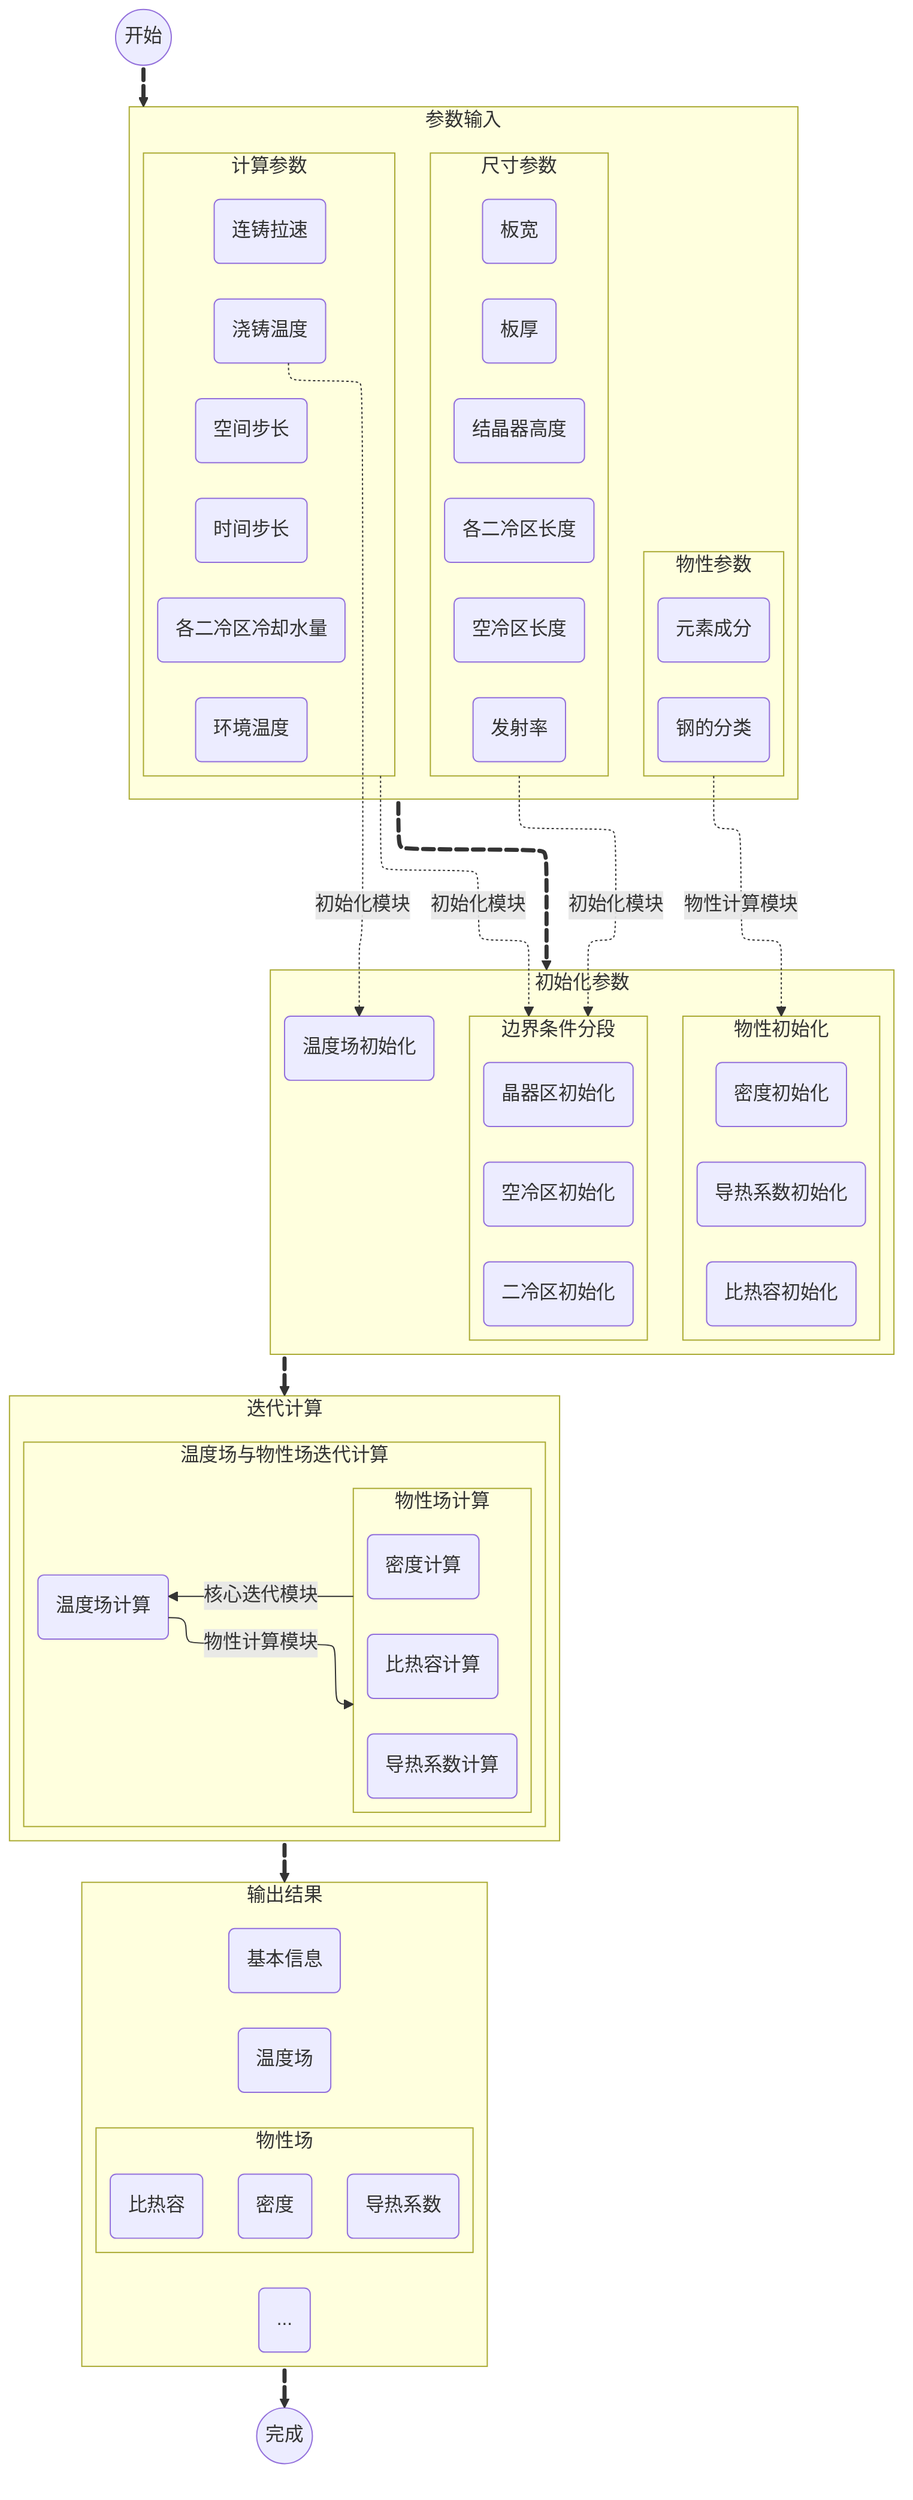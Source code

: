 %%{init: {'config': {'elk': {'layoutOptions': {
    'org.eclipse.elk.alignment': 'CENTER',
    'org.eclipse.elk.direction': 'DOWN',
    'org.eclipse.elk.spacing.nodeNode': '20',
    'org.eclipse.elk.hierarchyHandling': 'INCLUDE_CHILDREN'
}}}}%%

flowchart-elk


    %% 传递流程
    start(("开始"))
    start e0@==> input
    input e1@==> initialization
    initialization e2@==> calculation
    calculation e3@==>output
    output e4@==>complish(("完成"))

    e0@{ animate: true }
    e1@{ animate: true }
    e2@{ animate: true }
    e3@{ animate: true }
    e4@{ animate: true }



    slab_temperature-.->|初始化模块|temperature_field_initialization

    size_input-.->|初始化模块|boundary_condition_segmentation
    calculation_input-.->|初始化模块|boundary_condition_segmentation
    size_input & para_input & calculation_input

    para_input-.->|物性计算模块|material_initialization

    temperature_field_calculation["温度场计算"]-->|物性计算模块|material_field_calculation
    material_field_calculation-->|核心迭代模块|temperature_field_calculation


    %% 尺寸参数排列调整
    slab_width~~~slab_thickness~~~mold_height~~~length_of_each_secondary_cooling_zone~~~air_cooling_zone~~~emissivity
    %% 计算参数排列调整
    speed_of_casting~~~slab_temperature~~~space_step~~~time_step~~~cooling_water_amount_of_each_secondary_cooling_zone~~~ambient_temperature
    %% 物性参数排列调整
    component~~~steel_class
    %% 参数输入
    direction LR
    subgraph input["参数输入"]
        subgraph size_input["尺寸参数"]
            %% 板坯宽度
            slab_width(板宽)
            %% 板坯厚度
            slab_thickness(板厚)
            %% 结晶器高度
            mold_height(结晶器高度)
            %% 各二冷区长度
            length_of_each_secondary_cooling_zone(各二冷区长度)
            %% 空冷区长度
            air_cooling_zone(空冷区长度)
            %% 发射率
            emissivity(发射率)
        end
        subgraph para_input["物性参数"]
            component("元素成分")
            %% 钢的分类
            steel_class("钢的分类")
        end
        subgraph calculation_input["计算参数"]
            %% 连铸拉速
            speed_of_casting("连铸拉速")
            %% 浇铸温度
            slab_temperature("浇铸温度")
            %% 空间步长
            space_step("空间步长")
            %% 时间步长
            time_step("时间步长")
            %% 各二冷区冷却水量
            cooling_water_amount_of_each_secondary_cooling_zone("各二冷区冷却水量")
            %% 环境温度
            ambient_temperature("环境温度")
        end
    end

    %% 参数计算
    subgraph initialization["初始化参数"]
        %% 温度场初始化
        temperature_field_initialization("温度场初始化")
        %% 物性初始化
        density_initialization~~~conductivity_initialization~~~specific_heat_capacity_initialization
        subgraph material_initialization["物性初始化"]
            %% 密度初始化
            density_initialization("密度初始化")
            conductivity_initialization("导热系数初始化")
            specific_heat_capacity_initialization("比热容初始化")
        end
        %%  边界条件分段
        mold_initialization~~~air_cooling_zone_initialization~~~secondary_cooling_zone_initialization
        subgraph boundary_condition_segmentation["边界条件分段"]
            %% 结晶器区初始化
            mold_initialization("晶器区初始化")
            %% 空冷区初始化
            air_cooling_zone_initialization("空冷区初始化")
            %% 二冷区初始化
            secondary_cooling_zone_initialization("二冷区初始化")
        end

    end

    %% 循环计算
    subgraph calculation["迭代计算"]
        %% 边界条件判断

        subgraph temp_para_calculation["温度场与物性场迭代计算"]
        %% 温度场计算
        temperature_field_calculation("温度场计算")
        %% 物性场计算
        direction LR
        subgraph material_field_calculation["物性场计算"]
            density_calculation("密度计算")
            conductivity_calculation("导热系数计算")
            specific_heat_capacity_calculation("比热容计算")
        end
        end
    end

    basic_information~~~temperature_field~~~material_field~~~etc
    subgraph output["输出结果"]
        %% 基本信息
        basic_information("基本信息")
        %% 温度场
        temperature_field("温度场")
        %% 物性场
        subgraph material_field["物性场"]
            density("密度")
            conductivity("导热系数")
            specific_heat_capacity("比热容")
        end
        etc(...)
    end

    %% %% Individual node styling. Try the visual editor toolbar for easier styling!
    %%     style E color:#FFFFFF, fill:#AA00FF, stroke:#AA00FF
    %%     style G color:#FFFFFF, stroke:#00C853, fill:#00C853
    %%     style I color:#FFFFFF, stroke:#2962FF, fill:#2962FF

    %% %% You can add notes with two "%" signs in a row!